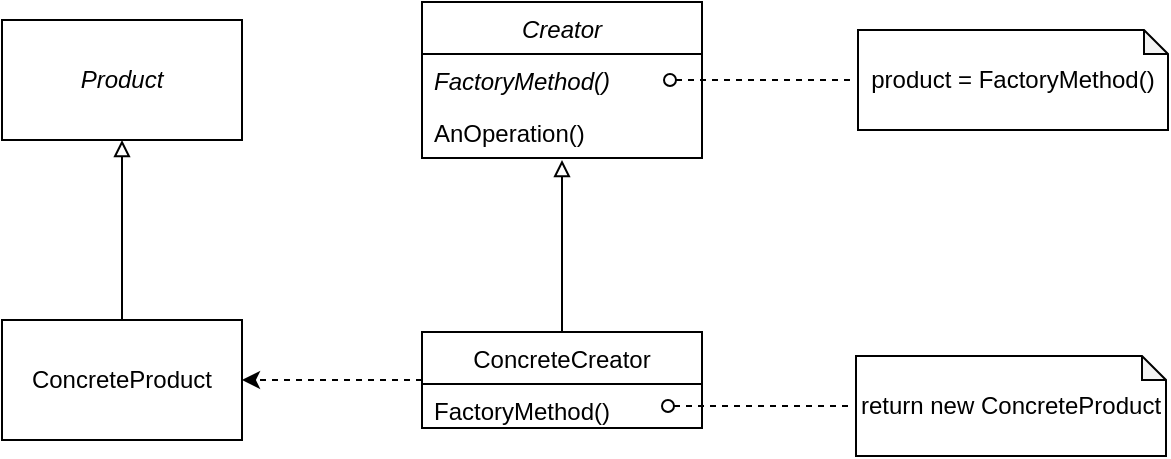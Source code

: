 <mxfile version="10.6.7" type="device"><diagram id="eitIraiCSbTlLv79fjN3" name="Page-1"><mxGraphModel dx="1282" dy="815" grid="1" gridSize="10" guides="1" tooltips="1" connect="1" arrows="1" fold="1" page="1" pageScale="1" pageWidth="850" pageHeight="1100" math="0" shadow="0"><root><mxCell id="0"/><mxCell id="1" parent="0"/><mxCell id="vADe-P-1AyJ10osjl7sW-1" value="&lt;i&gt;Product&lt;/i&gt;" style="rounded=0;whiteSpace=wrap;html=1;" vertex="1" parent="1"><mxGeometry x="-60" y="230" width="120" height="60" as="geometry"/></mxCell><mxCell id="vADe-P-1AyJ10osjl7sW-2" value="Creator" style="swimlane;fontStyle=2;childLayout=stackLayout;horizontal=1;startSize=26;fillColor=none;horizontalStack=0;resizeParent=1;resizeParentMax=0;resizeLast=0;collapsible=1;marginBottom=0;" vertex="1" parent="1"><mxGeometry x="150" y="221" width="140" height="78" as="geometry"/></mxCell><mxCell id="vADe-P-1AyJ10osjl7sW-3" value="FactoryMethod()" style="text;strokeColor=none;fillColor=none;align=left;verticalAlign=top;spacingLeft=4;spacingRight=4;overflow=hidden;rotatable=0;points=[[0,0.5],[1,0.5]];portConstraint=eastwest;fontStyle=2" vertex="1" parent="vADe-P-1AyJ10osjl7sW-2"><mxGeometry y="26" width="140" height="26" as="geometry"/></mxCell><mxCell id="vADe-P-1AyJ10osjl7sW-5" value="AnOperation()" style="text;strokeColor=none;fillColor=none;align=left;verticalAlign=top;spacingLeft=4;spacingRight=4;overflow=hidden;rotatable=0;points=[[0,0.5],[1,0.5]];portConstraint=eastwest;" vertex="1" parent="vADe-P-1AyJ10osjl7sW-2"><mxGeometry y="52" width="140" height="26" as="geometry"/></mxCell><mxCell id="vADe-P-1AyJ10osjl7sW-9" style="edgeStyle=orthogonalEdgeStyle;rounded=0;orthogonalLoop=1;jettySize=auto;html=1;entryX=0.5;entryY=1;entryDx=0;entryDy=0;endArrow=block;endFill=0;" edge="1" parent="1" source="vADe-P-1AyJ10osjl7sW-6" target="vADe-P-1AyJ10osjl7sW-1"><mxGeometry relative="1" as="geometry"/></mxCell><mxCell id="vADe-P-1AyJ10osjl7sW-6" value="ConcreteProduct" style="rounded=0;whiteSpace=wrap;html=1;" vertex="1" parent="1"><mxGeometry x="-60" y="380" width="120" height="60" as="geometry"/></mxCell><mxCell id="vADe-P-1AyJ10osjl7sW-14" style="edgeStyle=orthogonalEdgeStyle;rounded=0;orthogonalLoop=1;jettySize=auto;html=1;entryX=0.5;entryY=1.038;entryDx=0;entryDy=0;entryPerimeter=0;endArrow=block;endFill=0;" edge="1" parent="1" source="vADe-P-1AyJ10osjl7sW-10" target="vADe-P-1AyJ10osjl7sW-5"><mxGeometry relative="1" as="geometry"/></mxCell><mxCell id="vADe-P-1AyJ10osjl7sW-15" style="edgeStyle=orthogonalEdgeStyle;rounded=0;orthogonalLoop=1;jettySize=auto;html=1;entryX=1;entryY=0.5;entryDx=0;entryDy=0;dashed=1;" edge="1" parent="1" source="vADe-P-1AyJ10osjl7sW-10" target="vADe-P-1AyJ10osjl7sW-6"><mxGeometry relative="1" as="geometry"/></mxCell><mxCell id="vADe-P-1AyJ10osjl7sW-10" value="ConcreteCreator" style="swimlane;fontStyle=0;childLayout=stackLayout;horizontal=1;startSize=26;fillColor=none;horizontalStack=0;resizeParent=1;resizeParentMax=0;resizeLast=0;collapsible=1;marginBottom=0;" vertex="1" parent="1"><mxGeometry x="150" y="386" width="140" height="48" as="geometry"/></mxCell><mxCell id="vADe-P-1AyJ10osjl7sW-11" value="FactoryMethod()" style="text;strokeColor=none;fillColor=none;align=left;verticalAlign=top;spacingLeft=4;spacingRight=4;overflow=hidden;rotatable=0;points=[[0,0.5],[1,0.5]];portConstraint=eastwest;" vertex="1" parent="vADe-P-1AyJ10osjl7sW-10"><mxGeometry y="26" width="140" height="22" as="geometry"/></mxCell><mxCell id="vADe-P-1AyJ10osjl7sW-19" style="edgeStyle=orthogonalEdgeStyle;rounded=0;orthogonalLoop=1;jettySize=auto;html=1;dashed=1;endArrow=oval;endFill=0;" edge="1" parent="1"><mxGeometry relative="1" as="geometry"><mxPoint x="364" y="260" as="sourcePoint"/><mxPoint x="274" y="260" as="targetPoint"/></mxGeometry></mxCell><mxCell id="vADe-P-1AyJ10osjl7sW-16" value="product = FactoryMethod()" style="shape=note;whiteSpace=wrap;html=1;backgroundOutline=1;darkOpacity=0.05;size=12;" vertex="1" parent="1"><mxGeometry x="368" y="235" width="155" height="50" as="geometry"/></mxCell><mxCell id="vADe-P-1AyJ10osjl7sW-18" style="edgeStyle=orthogonalEdgeStyle;rounded=0;orthogonalLoop=1;jettySize=auto;html=1;dashed=1;endArrow=oval;endFill=0;" edge="1" parent="1"><mxGeometry relative="1" as="geometry"><mxPoint x="363" y="423" as="sourcePoint"/><mxPoint x="273" y="423" as="targetPoint"/></mxGeometry></mxCell><mxCell id="vADe-P-1AyJ10osjl7sW-17" value="return new ConcreteProduct" style="shape=note;whiteSpace=wrap;html=1;backgroundOutline=1;darkOpacity=0.05;size=12;" vertex="1" parent="1"><mxGeometry x="367" y="398" width="155" height="50" as="geometry"/></mxCell></root></mxGraphModel></diagram></mxfile>